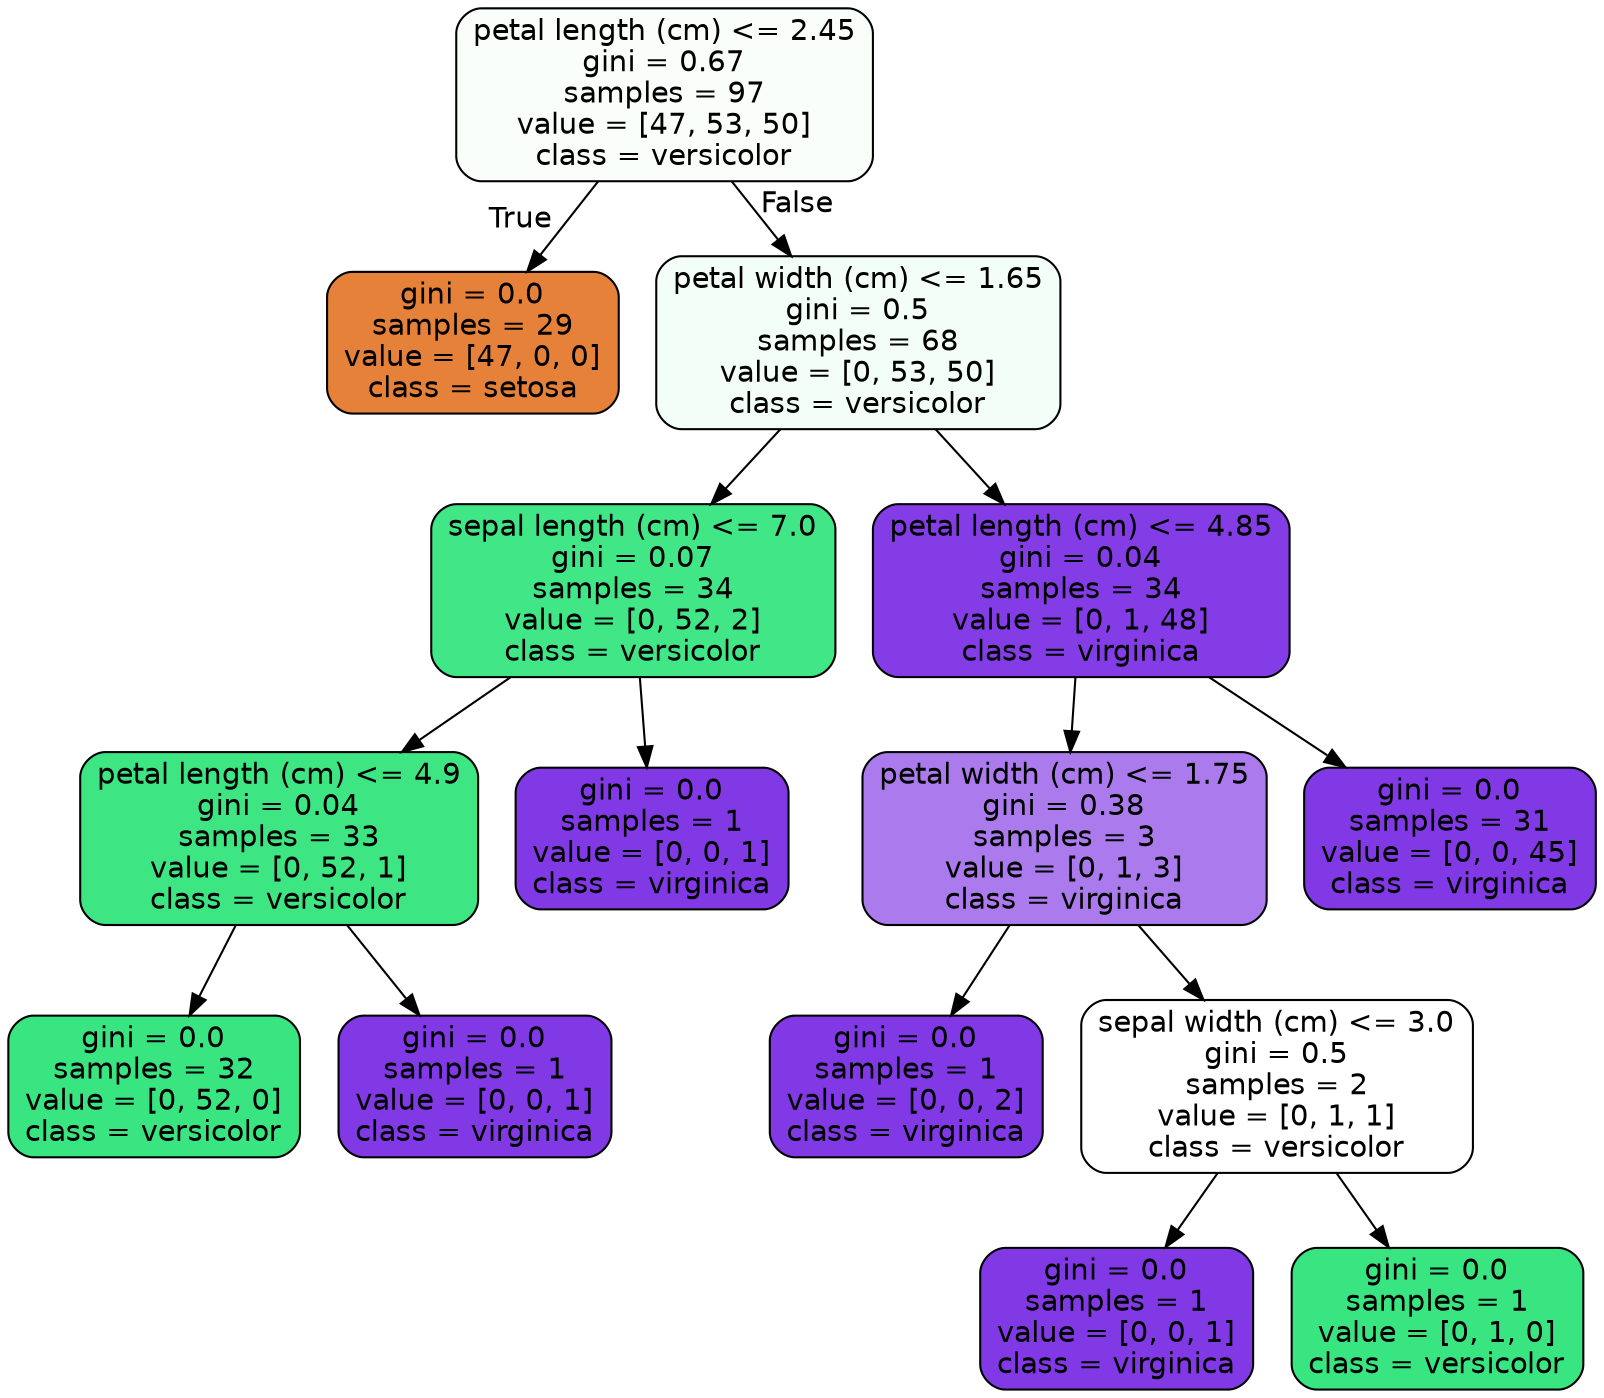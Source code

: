 digraph Tree {
node [shape=box, style="filled, rounded", color="black", fontname=helvetica] ;
edge [fontname=helvetica] ;
0 [label="petal length (cm) <= 2.45\ngini = 0.67\nsamples = 97\nvalue = [47, 53, 50]\nclass = versicolor", fillcolor="#f9fefb"] ;
1 [label="gini = 0.0\nsamples = 29\nvalue = [47, 0, 0]\nclass = setosa", fillcolor="#e58139"] ;
0 -> 1 [labeldistance=2.5, labelangle=45, headlabel="True"] ;
2 [label="petal width (cm) <= 1.65\ngini = 0.5\nsamples = 68\nvalue = [0, 53, 50]\nclass = versicolor", fillcolor="#f4fef8"] ;
0 -> 2 [labeldistance=2.5, labelangle=-45, headlabel="False"] ;
3 [label="sepal length (cm) <= 7.0\ngini = 0.07\nsamples = 34\nvalue = [0, 52, 2]\nclass = versicolor", fillcolor="#41e686"] ;
2 -> 3 ;
4 [label="petal length (cm) <= 4.9\ngini = 0.04\nsamples = 33\nvalue = [0, 52, 1]\nclass = versicolor", fillcolor="#3de683"] ;
3 -> 4 ;
5 [label="gini = 0.0\nsamples = 32\nvalue = [0, 52, 0]\nclass = versicolor", fillcolor="#39e581"] ;
4 -> 5 ;
6 [label="gini = 0.0\nsamples = 1\nvalue = [0, 0, 1]\nclass = virginica", fillcolor="#8139e5"] ;
4 -> 6 ;
7 [label="gini = 0.0\nsamples = 1\nvalue = [0, 0, 1]\nclass = virginica", fillcolor="#8139e5"] ;
3 -> 7 ;
8 [label="petal length (cm) <= 4.85\ngini = 0.04\nsamples = 34\nvalue = [0, 1, 48]\nclass = virginica", fillcolor="#843de6"] ;
2 -> 8 ;
9 [label="petal width (cm) <= 1.75\ngini = 0.38\nsamples = 3\nvalue = [0, 1, 3]\nclass = virginica", fillcolor="#ab7bee"] ;
8 -> 9 ;
10 [label="gini = 0.0\nsamples = 1\nvalue = [0, 0, 2]\nclass = virginica", fillcolor="#8139e5"] ;
9 -> 10 ;
11 [label="sepal width (cm) <= 3.0\ngini = 0.5\nsamples = 2\nvalue = [0, 1, 1]\nclass = versicolor", fillcolor="#ffffff"] ;
9 -> 11 ;
12 [label="gini = 0.0\nsamples = 1\nvalue = [0, 0, 1]\nclass = virginica", fillcolor="#8139e5"] ;
11 -> 12 ;
13 [label="gini = 0.0\nsamples = 1\nvalue = [0, 1, 0]\nclass = versicolor", fillcolor="#39e581"] ;
11 -> 13 ;
14 [label="gini = 0.0\nsamples = 31\nvalue = [0, 0, 45]\nclass = virginica", fillcolor="#8139e5"] ;
8 -> 14 ;
}